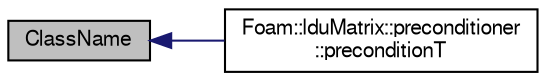 digraph "ClassName"
{
  bgcolor="transparent";
  edge [fontname="FreeSans",fontsize="10",labelfontname="FreeSans",labelfontsize="10"];
  node [fontname="FreeSans",fontsize="10",shape=record];
  rankdir="LR";
  Node15 [label="ClassName",height=0.2,width=0.4,color="black", fillcolor="grey75", style="filled", fontcolor="black"];
  Node15 -> Node16 [dir="back",color="midnightblue",fontsize="10",style="solid",fontname="FreeSans"];
  Node16 [label="Foam::lduMatrix::preconditioner\l::preconditionT",height=0.2,width=0.4,color="black",URL="$a26894.html#ada9d629e8c4a181aca9bf3a9a3023c23",tooltip="Return wT the transpose-matrix preconditioned form of. "];
}
